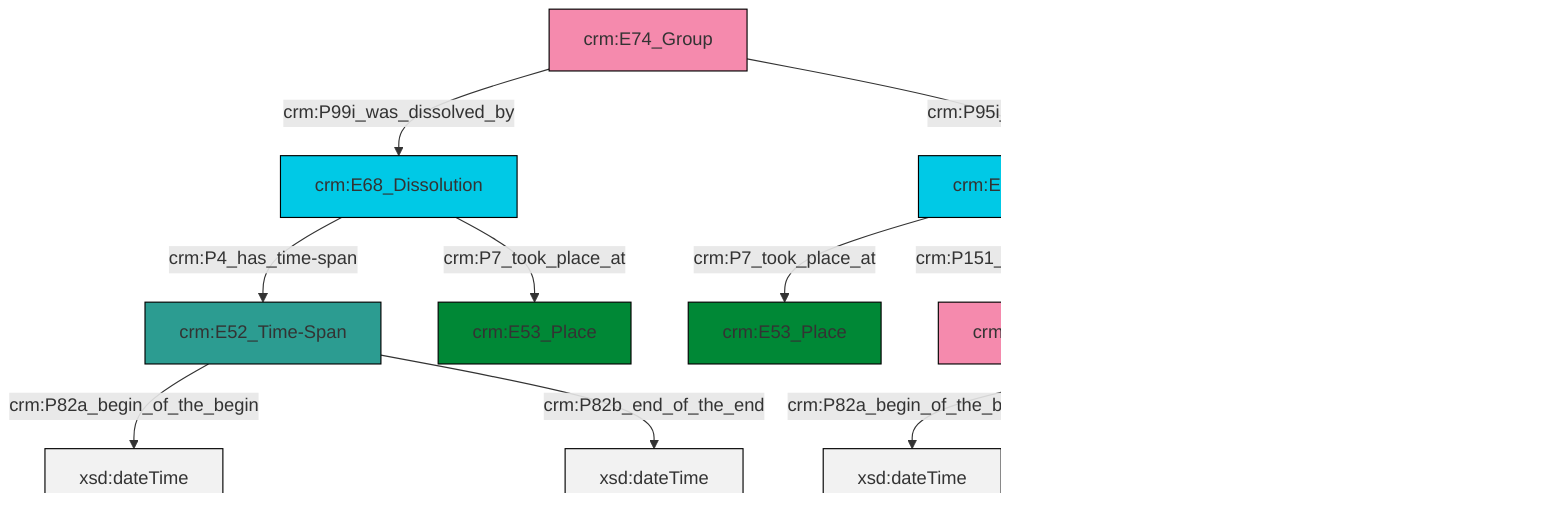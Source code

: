 graph TD
classDef Literal fill:#f2f2f2,stroke:#000000;
classDef CRM_Entity fill:#FFFFFF,stroke:#000000;
classDef Temporal_Entity fill:#00C9E6, stroke:#000000;
classDef Type fill:#E18312, stroke:#000000;
classDef Time-Span fill:#2C9C91, stroke:#000000;
classDef Appellation fill:#FFEB7F, stroke:#000000;
classDef Place fill:#008836, stroke:#000000;
classDef Persistent_Item fill:#B266B2, stroke:#000000;
classDef Conceptual_Object fill:#FFD700, stroke:#000000;
classDef Physical_Thing fill:#D2B48C, stroke:#000000;
classDef Actor fill:#f58aad, stroke:#000000;
classDef PC_Classes fill:#4ce600, stroke:#000000;
classDef Multi fill:#cccccc,stroke:#000000;

2["crm:E66_Formation"]:::Temporal_Entity -->|crm:P7_took_place_at| 3["crm:E53_Place"]:::Place
4["crm:E52_Time-Span"]:::Time-Span -->|crm:P82a_begin_of_the_begin| 5[xsd:dateTime]:::Literal
2["crm:E66_Formation"]:::Temporal_Entity -->|crm:P151_was_formed_from| 6["crm:E39_Actor"]:::Actor
2["crm:E66_Formation"]:::Temporal_Entity -->|crm:P4_has_time-span| 4["crm:E52_Time-Span"]:::Time-Span
7["crm:E52_Time-Span"]:::Time-Span -->|crm:P82a_begin_of_the_begin| 8[xsd:dateTime]:::Literal
9["crm:E68_Dissolution"]:::Temporal_Entity -->|crm:P4_has_time-span| 7["crm:E52_Time-Span"]:::Time-Span
9["crm:E68_Dissolution"]:::Temporal_Entity -->|crm:P7_took_place_at| 0["crm:E53_Place"]:::Place
7["crm:E52_Time-Span"]:::Time-Span -->|crm:P82b_end_of_the_end| 10[xsd:dateTime]:::Literal
11["crm:E74_Group"]:::Actor -->|crm:P99i_was_dissolved_by| 9["crm:E68_Dissolution"]:::Temporal_Entity
11["crm:E74_Group"]:::Actor -->|crm:P95i_was_formed_by| 2["crm:E66_Formation"]:::Temporal_Entity
4["crm:E52_Time-Span"]:::Time-Span -->|crm:P82b_end_of_the_end| 19[xsd:dateTime]:::Literal
